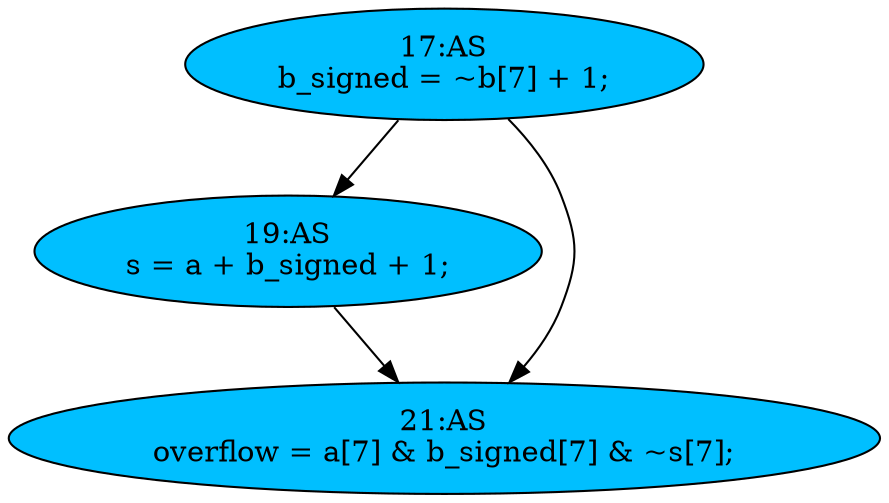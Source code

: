 strict digraph "compose( ,  )" {
	node [label="\N"];
	"19:AS"	[ast="<pyverilog.vparser.ast.Assign object at 0x7f0aa690e2d0>",
		def_var="['s']",
		fillcolor=deepskyblue,
		label="19:AS
s = a + b_signed + 1;",
		statements="[]",
		style=filled,
		typ=Assign,
		use_var="['a', 'b_signed']"];
	"21:AS"	[ast="<pyverilog.vparser.ast.Assign object at 0x7f0aa6966ed0>",
		def_var="['overflow']",
		fillcolor=deepskyblue,
		label="21:AS
overflow = a[7] & b_signed[7] & ~s[7];",
		statements="[]",
		style=filled,
		typ=Assign,
		use_var="['a', 'b_signed', 's']"];
	"19:AS" -> "21:AS";
	"17:AS"	[ast="<pyverilog.vparser.ast.Assign object at 0x7f0aa69637d0>",
		def_var="['b_signed']",
		fillcolor=deepskyblue,
		label="17:AS
b_signed = ~b[7] + 1;",
		statements="[]",
		style=filled,
		typ=Assign,
		use_var="['b']"];
	"17:AS" -> "19:AS";
	"17:AS" -> "21:AS";
}
